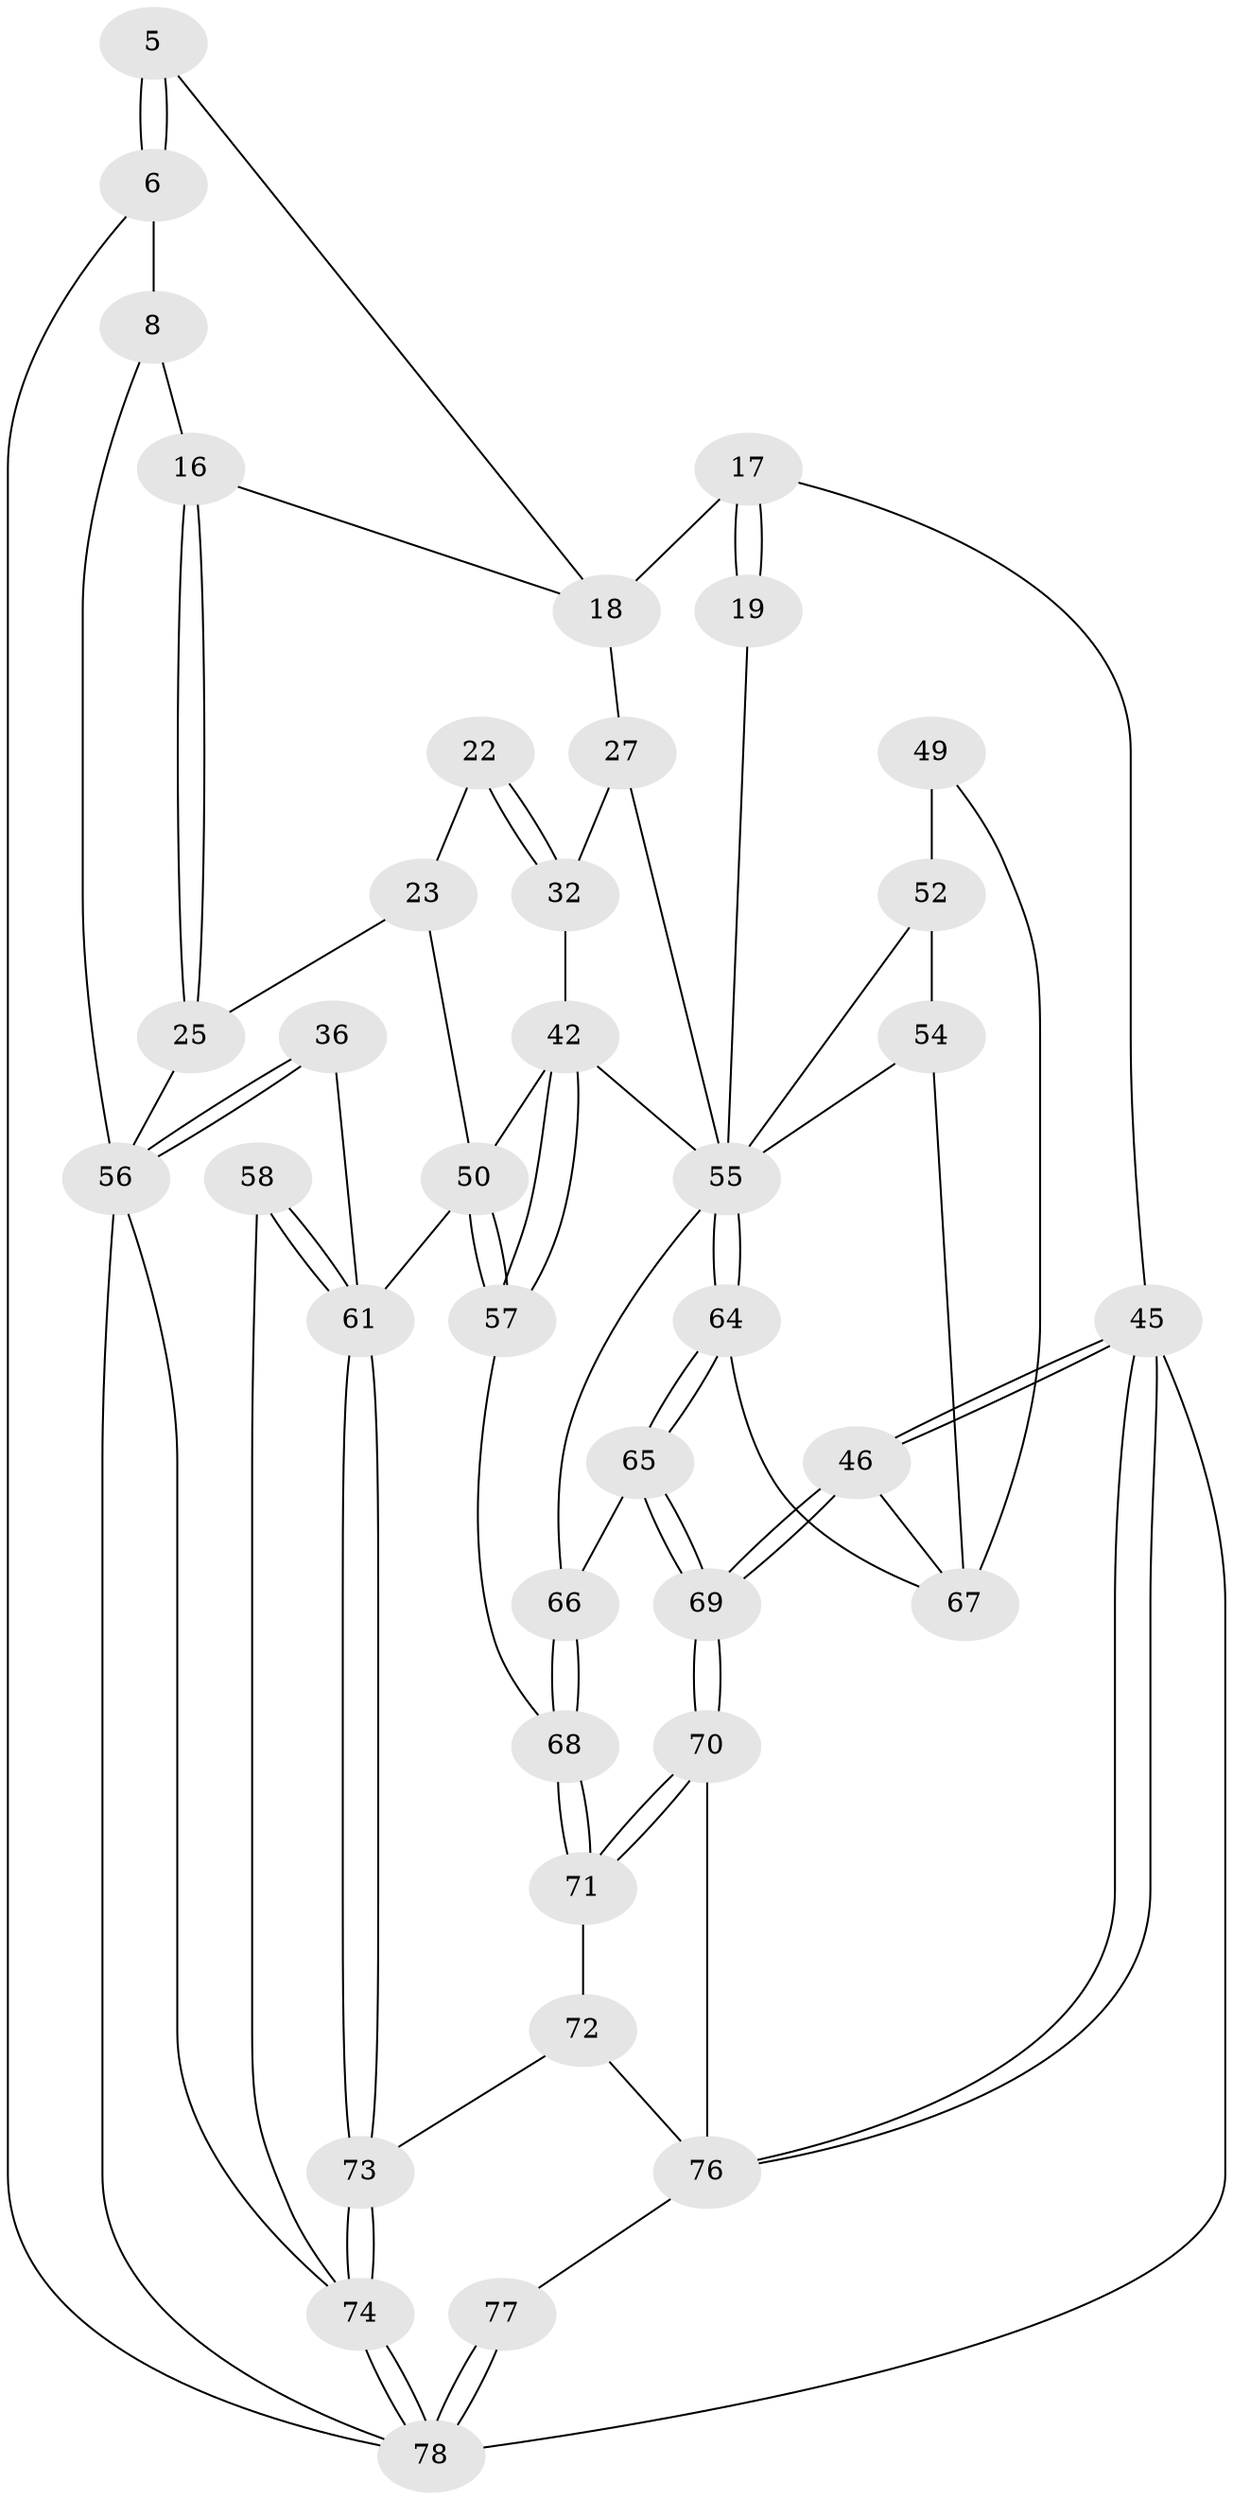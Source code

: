// original degree distribution, {3: 0.038461538461538464, 4: 0.2564102564102564, 5: 0.44871794871794873, 6: 0.2564102564102564}
// Generated by graph-tools (version 1.1) at 2025/06/03/04/25 22:06:44]
// undirected, 39 vertices, 85 edges
graph export_dot {
graph [start="1"]
  node [color=gray90,style=filled];
  5 [pos="+0.4028703661209887+0"];
  6 [pos="+0.16067626539071936+0.11953078823965929",super="+4+2"];
  8 [pos="+0.014091072462945444+0.1660403325675575",super="+7"];
  16 [pos="+0.1739465838360903+0.22815812421773896"];
  17 [pos="+0.6494591643855026+0.15331860231661593",super="+11"];
  18 [pos="+0.40423708466738856+0.17425593621742128",super="+15"];
  19 [pos="+0.7097301316273619+0.3619254747891439"];
  22 [pos="+0.3361324862228755+0.42093366184033715"];
  23 [pos="+0.32217596905594975+0.4273377413676813"];
  25 [pos="+0.17090878092696532+0.252175258257873",super="+24"];
  27 [pos="+0.6288621379577042+0.3533429815312459",super="+20"];
  32 [pos="+0.46340610467356247+0.4928726340337825",super="+31+21"];
  36 [pos="+0.12420612071279104+0.5222275479081535"];
  42 [pos="+0.4616812796374847+0.5673181803132252",super="+37"];
  45 [pos="+1+1",super="+12"];
  46 [pos="+1+1"];
  49 [pos="+1+0.47683388437766755",super="+44"];
  50 [pos="+0.3545579641078399+0.7278177694204814",super="+38+33"];
  52 [pos="+0.840579810476727+0.4600845632919589",super="+43"];
  54 [pos="+0.7796007798817496+0.63245973782867",super="+53"];
  55 [pos="+0.6994826960123601+0.5326170800717879",super="+41+26"];
  56 [pos="+0+0.5307845221853045",super="+29+30"];
  57 [pos="+0.3795664189523444+0.7154089012991358"];
  58 [pos="+0.1306449033327033+0.586417729908344"];
  61 [pos="+0.3244266429107319+0.7575372495075461",super="+51+34+35"];
  64 [pos="+0.6807655666241392+0.7194862165280577"];
  65 [pos="+0.6729879098773661+0.7327631850348924"];
  66 [pos="+0.5606234016057352+0.712710095354183"];
  67 [pos="+0.7748565202500403+0.6884686062340498",super="+47+48"];
  68 [pos="+0.5438268398403263+0.7266304147089075"];
  69 [pos="+0.7620115430215872+0.9390285722169572"];
  70 [pos="+0.6337852301472621+0.9004265297269741"];
  71 [pos="+0.5482271533375073+0.8252994623301402"];
  72 [pos="+0.4202457320717349+0.879828930765085"];
  73 [pos="+0.31274203824791263+0.787550027289128"];
  74 [pos="+0.21842601721480953+0.845028686791875",super="+60"];
  76 [pos="+0.4247077233019399+1",super="+75"];
  77 [pos="+0.20747940969646933+1"];
  78 [pos="+0.20497949026257858+0.891211167698695",super="+62+63"];
  5 -- 6 [weight=2];
  5 -- 6;
  5 -- 18;
  6 -- 8 [weight=2];
  6 -- 78;
  8 -- 16;
  8 -- 56;
  16 -- 25;
  16 -- 25;
  16 -- 18;
  17 -- 18 [weight=2];
  17 -- 19 [weight=2];
  17 -- 19;
  17 -- 45;
  18 -- 27;
  19 -- 55;
  22 -- 23;
  22 -- 32 [weight=2];
  22 -- 32;
  23 -- 25;
  23 -- 50;
  25 -- 56 [weight=2];
  27 -- 32 [weight=2];
  27 -- 55;
  32 -- 42;
  36 -- 56 [weight=2];
  36 -- 56;
  36 -- 61;
  42 -- 57;
  42 -- 57;
  42 -- 55;
  42 -- 50;
  45 -- 46;
  45 -- 46;
  45 -- 76;
  45 -- 76;
  45 -- 78 [weight=2];
  46 -- 69;
  46 -- 69;
  46 -- 67;
  49 -- 52 [weight=2];
  49 -- 67;
  50 -- 57;
  50 -- 57;
  50 -- 61 [weight=2];
  52 -- 55;
  52 -- 54;
  54 -- 55;
  54 -- 67 [weight=2];
  55 -- 64;
  55 -- 64;
  55 -- 66;
  56 -- 78;
  56 -- 74;
  57 -- 68;
  58 -- 61 [weight=2];
  58 -- 61;
  58 -- 74;
  61 -- 73;
  61 -- 73;
  64 -- 65;
  64 -- 65;
  64 -- 67;
  65 -- 66;
  65 -- 69;
  65 -- 69;
  66 -- 68;
  66 -- 68;
  68 -- 71;
  68 -- 71;
  69 -- 70;
  69 -- 70;
  70 -- 71;
  70 -- 71;
  70 -- 76;
  71 -- 72;
  72 -- 73;
  72 -- 76;
  73 -- 74;
  73 -- 74;
  74 -- 78 [weight=2];
  74 -- 78;
  76 -- 77;
  77 -- 78 [weight=2];
  77 -- 78;
}
